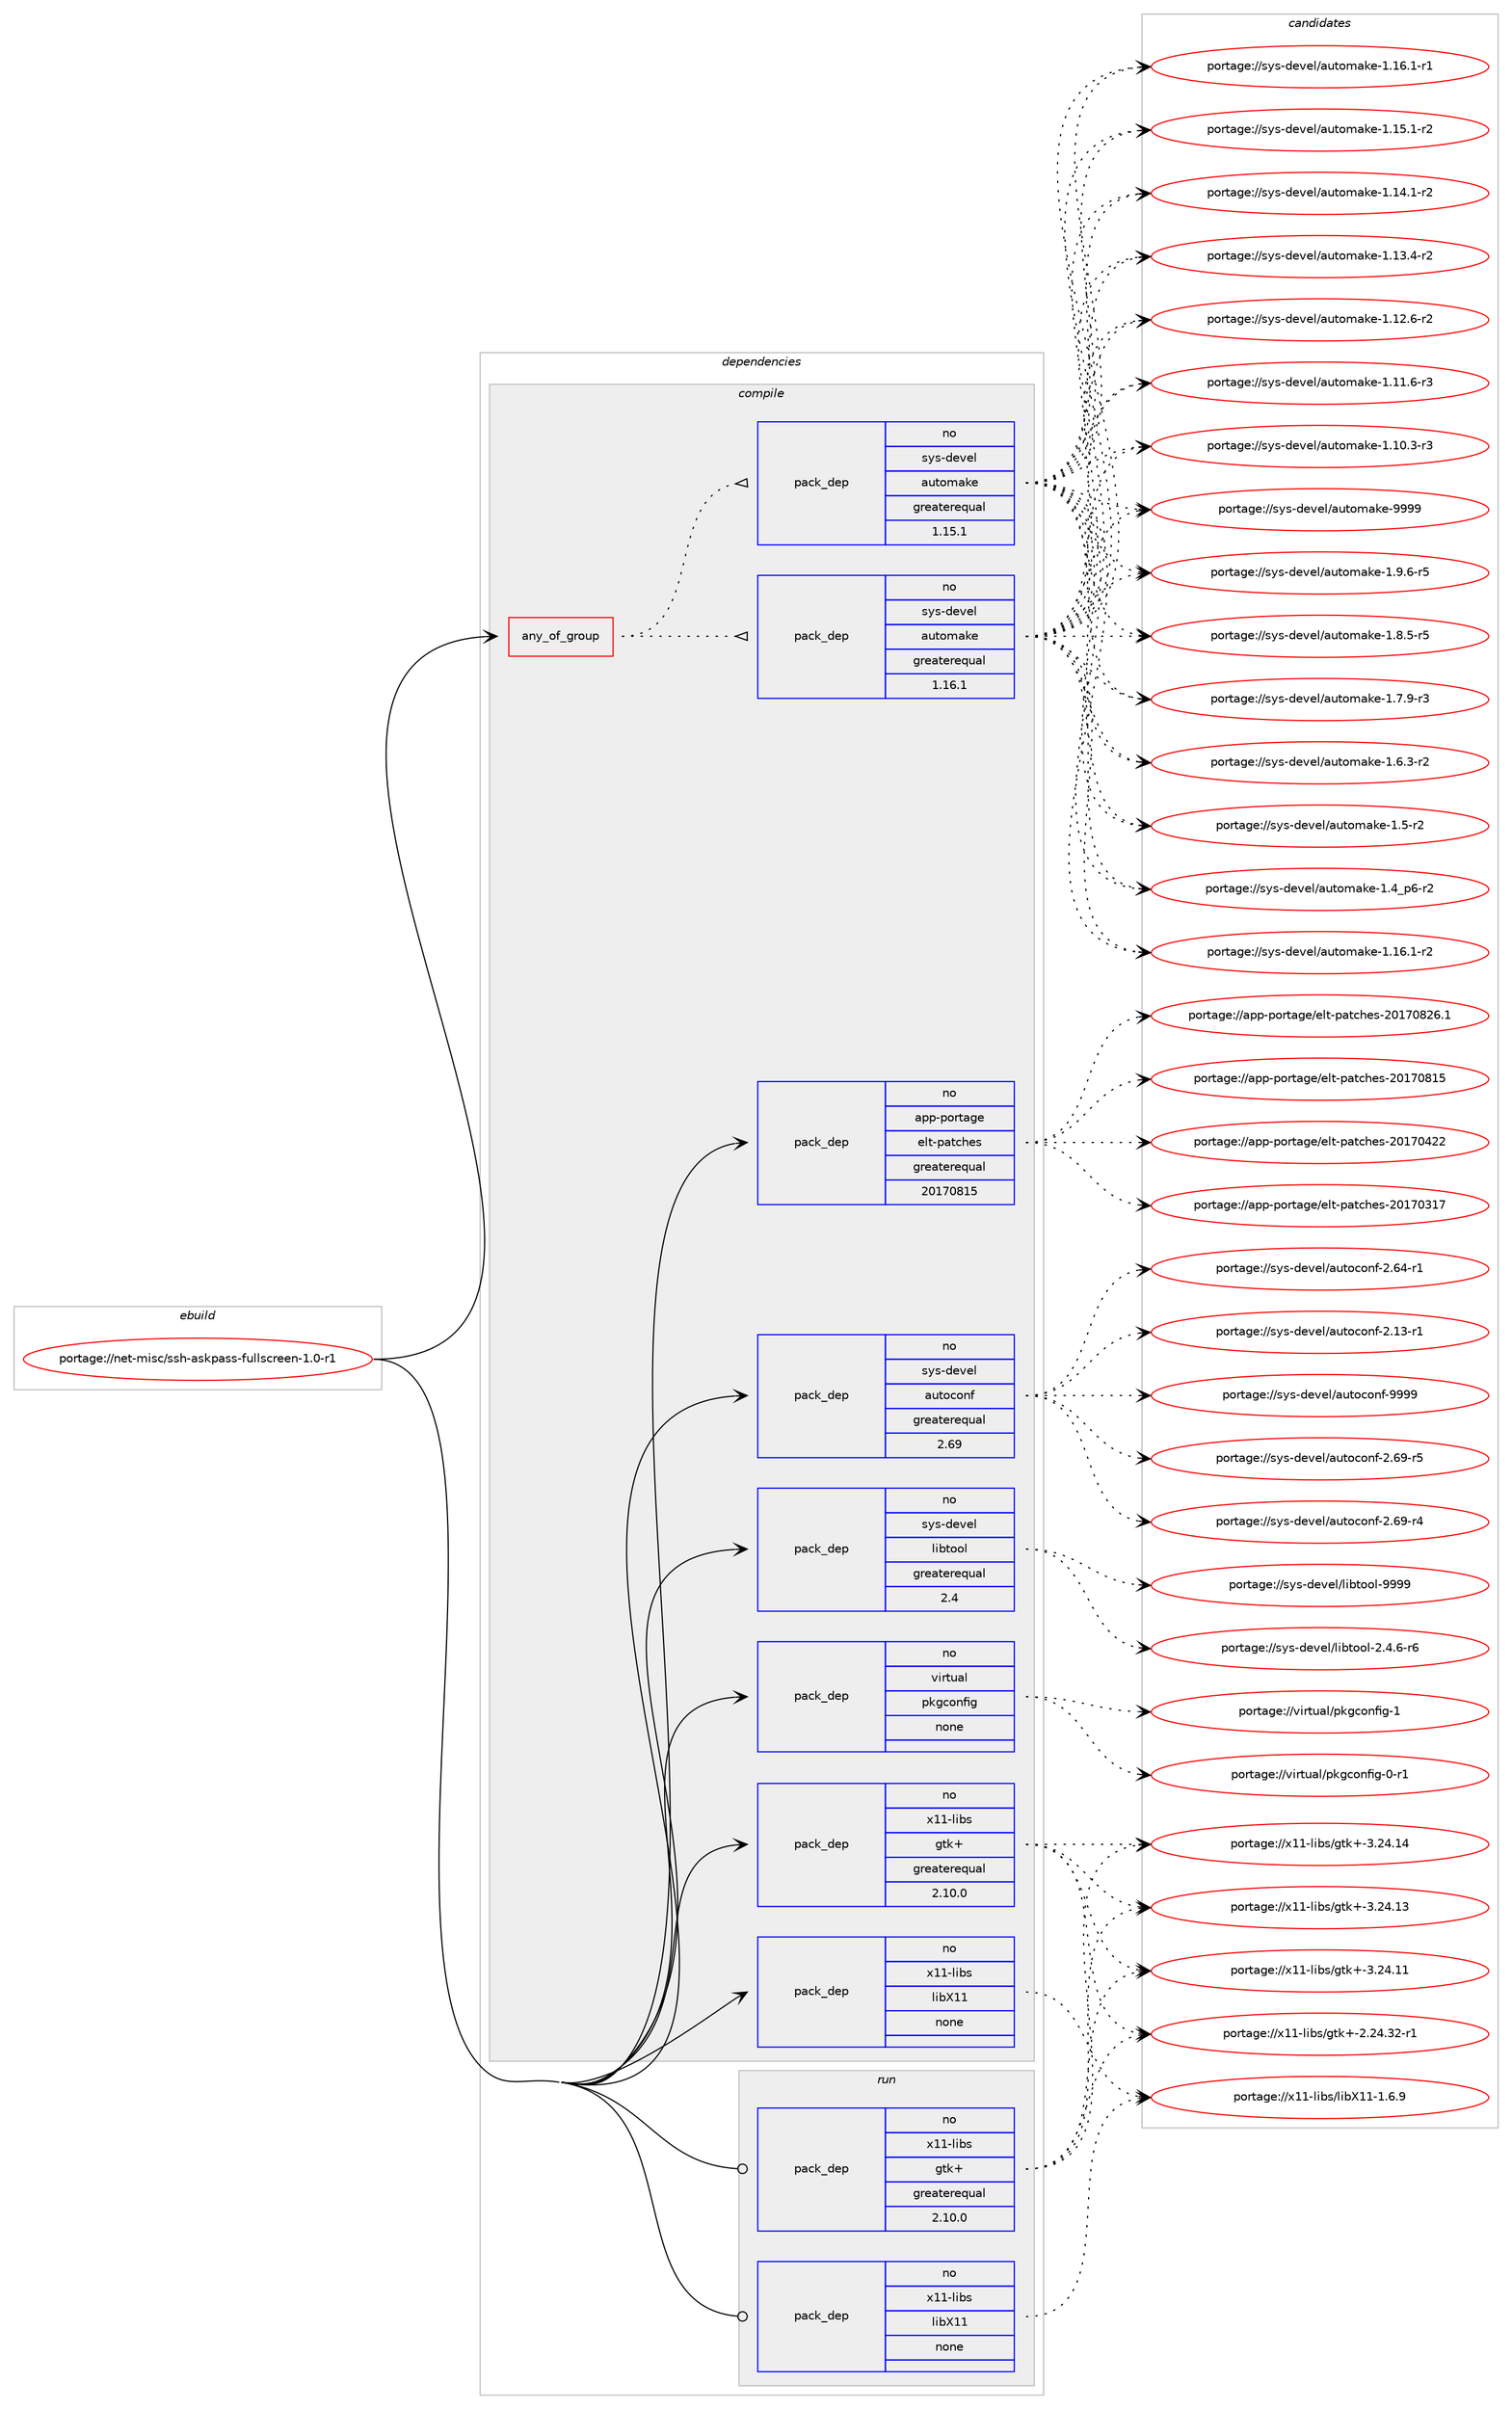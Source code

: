 digraph prolog {

# *************
# Graph options
# *************

newrank=true;
concentrate=true;
compound=true;
graph [rankdir=LR,fontname=Helvetica,fontsize=10,ranksep=1.5];#, ranksep=2.5, nodesep=0.2];
edge  [arrowhead=vee];
node  [fontname=Helvetica,fontsize=10];

# **********
# The ebuild
# **********

subgraph cluster_leftcol {
color=gray;
rank=same;
label=<<i>ebuild</i>>;
id [label="portage://net-misc/ssh-askpass-fullscreen-1.0-r1", color=red, width=4, href="../net-misc/ssh-askpass-fullscreen-1.0-r1.svg"];
}

# ****************
# The dependencies
# ****************

subgraph cluster_midcol {
color=gray;
label=<<i>dependencies</i>>;
subgraph cluster_compile {
fillcolor="#eeeeee";
style=filled;
label=<<i>compile</i>>;
subgraph any1339 {
dependency70720 [label=<<TABLE BORDER="0" CELLBORDER="1" CELLSPACING="0" CELLPADDING="4"><TR><TD CELLPADDING="10">any_of_group</TD></TR></TABLE>>, shape=none, color=red];subgraph pack55188 {
dependency70721 [label=<<TABLE BORDER="0" CELLBORDER="1" CELLSPACING="0" CELLPADDING="4" WIDTH="220"><TR><TD ROWSPAN="6" CELLPADDING="30">pack_dep</TD></TR><TR><TD WIDTH="110">no</TD></TR><TR><TD>sys-devel</TD></TR><TR><TD>automake</TD></TR><TR><TD>greaterequal</TD></TR><TR><TD>1.16.1</TD></TR></TABLE>>, shape=none, color=blue];
}
dependency70720:e -> dependency70721:w [weight=20,style="dotted",arrowhead="oinv"];
subgraph pack55189 {
dependency70722 [label=<<TABLE BORDER="0" CELLBORDER="1" CELLSPACING="0" CELLPADDING="4" WIDTH="220"><TR><TD ROWSPAN="6" CELLPADDING="30">pack_dep</TD></TR><TR><TD WIDTH="110">no</TD></TR><TR><TD>sys-devel</TD></TR><TR><TD>automake</TD></TR><TR><TD>greaterequal</TD></TR><TR><TD>1.15.1</TD></TR></TABLE>>, shape=none, color=blue];
}
dependency70720:e -> dependency70722:w [weight=20,style="dotted",arrowhead="oinv"];
}
id:e -> dependency70720:w [weight=20,style="solid",arrowhead="vee"];
subgraph pack55190 {
dependency70723 [label=<<TABLE BORDER="0" CELLBORDER="1" CELLSPACING="0" CELLPADDING="4" WIDTH="220"><TR><TD ROWSPAN="6" CELLPADDING="30">pack_dep</TD></TR><TR><TD WIDTH="110">no</TD></TR><TR><TD>app-portage</TD></TR><TR><TD>elt-patches</TD></TR><TR><TD>greaterequal</TD></TR><TR><TD>20170815</TD></TR></TABLE>>, shape=none, color=blue];
}
id:e -> dependency70723:w [weight=20,style="solid",arrowhead="vee"];
subgraph pack55191 {
dependency70724 [label=<<TABLE BORDER="0" CELLBORDER="1" CELLSPACING="0" CELLPADDING="4" WIDTH="220"><TR><TD ROWSPAN="6" CELLPADDING="30">pack_dep</TD></TR><TR><TD WIDTH="110">no</TD></TR><TR><TD>sys-devel</TD></TR><TR><TD>autoconf</TD></TR><TR><TD>greaterequal</TD></TR><TR><TD>2.69</TD></TR></TABLE>>, shape=none, color=blue];
}
id:e -> dependency70724:w [weight=20,style="solid",arrowhead="vee"];
subgraph pack55192 {
dependency70725 [label=<<TABLE BORDER="0" CELLBORDER="1" CELLSPACING="0" CELLPADDING="4" WIDTH="220"><TR><TD ROWSPAN="6" CELLPADDING="30">pack_dep</TD></TR><TR><TD WIDTH="110">no</TD></TR><TR><TD>sys-devel</TD></TR><TR><TD>libtool</TD></TR><TR><TD>greaterequal</TD></TR><TR><TD>2.4</TD></TR></TABLE>>, shape=none, color=blue];
}
id:e -> dependency70725:w [weight=20,style="solid",arrowhead="vee"];
subgraph pack55193 {
dependency70726 [label=<<TABLE BORDER="0" CELLBORDER="1" CELLSPACING="0" CELLPADDING="4" WIDTH="220"><TR><TD ROWSPAN="6" CELLPADDING="30">pack_dep</TD></TR><TR><TD WIDTH="110">no</TD></TR><TR><TD>virtual</TD></TR><TR><TD>pkgconfig</TD></TR><TR><TD>none</TD></TR><TR><TD></TD></TR></TABLE>>, shape=none, color=blue];
}
id:e -> dependency70726:w [weight=20,style="solid",arrowhead="vee"];
subgraph pack55194 {
dependency70727 [label=<<TABLE BORDER="0" CELLBORDER="1" CELLSPACING="0" CELLPADDING="4" WIDTH="220"><TR><TD ROWSPAN="6" CELLPADDING="30">pack_dep</TD></TR><TR><TD WIDTH="110">no</TD></TR><TR><TD>x11-libs</TD></TR><TR><TD>gtk+</TD></TR><TR><TD>greaterequal</TD></TR><TR><TD>2.10.0</TD></TR></TABLE>>, shape=none, color=blue];
}
id:e -> dependency70727:w [weight=20,style="solid",arrowhead="vee"];
subgraph pack55195 {
dependency70728 [label=<<TABLE BORDER="0" CELLBORDER="1" CELLSPACING="0" CELLPADDING="4" WIDTH="220"><TR><TD ROWSPAN="6" CELLPADDING="30">pack_dep</TD></TR><TR><TD WIDTH="110">no</TD></TR><TR><TD>x11-libs</TD></TR><TR><TD>libX11</TD></TR><TR><TD>none</TD></TR><TR><TD></TD></TR></TABLE>>, shape=none, color=blue];
}
id:e -> dependency70728:w [weight=20,style="solid",arrowhead="vee"];
}
subgraph cluster_compileandrun {
fillcolor="#eeeeee";
style=filled;
label=<<i>compile and run</i>>;
}
subgraph cluster_run {
fillcolor="#eeeeee";
style=filled;
label=<<i>run</i>>;
subgraph pack55196 {
dependency70729 [label=<<TABLE BORDER="0" CELLBORDER="1" CELLSPACING="0" CELLPADDING="4" WIDTH="220"><TR><TD ROWSPAN="6" CELLPADDING="30">pack_dep</TD></TR><TR><TD WIDTH="110">no</TD></TR><TR><TD>x11-libs</TD></TR><TR><TD>gtk+</TD></TR><TR><TD>greaterequal</TD></TR><TR><TD>2.10.0</TD></TR></TABLE>>, shape=none, color=blue];
}
id:e -> dependency70729:w [weight=20,style="solid",arrowhead="odot"];
subgraph pack55197 {
dependency70730 [label=<<TABLE BORDER="0" CELLBORDER="1" CELLSPACING="0" CELLPADDING="4" WIDTH="220"><TR><TD ROWSPAN="6" CELLPADDING="30">pack_dep</TD></TR><TR><TD WIDTH="110">no</TD></TR><TR><TD>x11-libs</TD></TR><TR><TD>libX11</TD></TR><TR><TD>none</TD></TR><TR><TD></TD></TR></TABLE>>, shape=none, color=blue];
}
id:e -> dependency70730:w [weight=20,style="solid",arrowhead="odot"];
}
}

# **************
# The candidates
# **************

subgraph cluster_choices {
rank=same;
color=gray;
label=<<i>candidates</i>>;

subgraph choice55188 {
color=black;
nodesep=1;
choice115121115451001011181011084797117116111109971071014557575757 [label="portage://sys-devel/automake-9999", color=red, width=4,href="../sys-devel/automake-9999.svg"];
choice115121115451001011181011084797117116111109971071014549465746544511453 [label="portage://sys-devel/automake-1.9.6-r5", color=red, width=4,href="../sys-devel/automake-1.9.6-r5.svg"];
choice115121115451001011181011084797117116111109971071014549465646534511453 [label="portage://sys-devel/automake-1.8.5-r5", color=red, width=4,href="../sys-devel/automake-1.8.5-r5.svg"];
choice115121115451001011181011084797117116111109971071014549465546574511451 [label="portage://sys-devel/automake-1.7.9-r3", color=red, width=4,href="../sys-devel/automake-1.7.9-r3.svg"];
choice115121115451001011181011084797117116111109971071014549465446514511450 [label="portage://sys-devel/automake-1.6.3-r2", color=red, width=4,href="../sys-devel/automake-1.6.3-r2.svg"];
choice11512111545100101118101108479711711611110997107101454946534511450 [label="portage://sys-devel/automake-1.5-r2", color=red, width=4,href="../sys-devel/automake-1.5-r2.svg"];
choice115121115451001011181011084797117116111109971071014549465295112544511450 [label="portage://sys-devel/automake-1.4_p6-r2", color=red, width=4,href="../sys-devel/automake-1.4_p6-r2.svg"];
choice11512111545100101118101108479711711611110997107101454946495446494511450 [label="portage://sys-devel/automake-1.16.1-r2", color=red, width=4,href="../sys-devel/automake-1.16.1-r2.svg"];
choice11512111545100101118101108479711711611110997107101454946495446494511449 [label="portage://sys-devel/automake-1.16.1-r1", color=red, width=4,href="../sys-devel/automake-1.16.1-r1.svg"];
choice11512111545100101118101108479711711611110997107101454946495346494511450 [label="portage://sys-devel/automake-1.15.1-r2", color=red, width=4,href="../sys-devel/automake-1.15.1-r2.svg"];
choice11512111545100101118101108479711711611110997107101454946495246494511450 [label="portage://sys-devel/automake-1.14.1-r2", color=red, width=4,href="../sys-devel/automake-1.14.1-r2.svg"];
choice11512111545100101118101108479711711611110997107101454946495146524511450 [label="portage://sys-devel/automake-1.13.4-r2", color=red, width=4,href="../sys-devel/automake-1.13.4-r2.svg"];
choice11512111545100101118101108479711711611110997107101454946495046544511450 [label="portage://sys-devel/automake-1.12.6-r2", color=red, width=4,href="../sys-devel/automake-1.12.6-r2.svg"];
choice11512111545100101118101108479711711611110997107101454946494946544511451 [label="portage://sys-devel/automake-1.11.6-r3", color=red, width=4,href="../sys-devel/automake-1.11.6-r3.svg"];
choice11512111545100101118101108479711711611110997107101454946494846514511451 [label="portage://sys-devel/automake-1.10.3-r3", color=red, width=4,href="../sys-devel/automake-1.10.3-r3.svg"];
dependency70721:e -> choice115121115451001011181011084797117116111109971071014557575757:w [style=dotted,weight="100"];
dependency70721:e -> choice115121115451001011181011084797117116111109971071014549465746544511453:w [style=dotted,weight="100"];
dependency70721:e -> choice115121115451001011181011084797117116111109971071014549465646534511453:w [style=dotted,weight="100"];
dependency70721:e -> choice115121115451001011181011084797117116111109971071014549465546574511451:w [style=dotted,weight="100"];
dependency70721:e -> choice115121115451001011181011084797117116111109971071014549465446514511450:w [style=dotted,weight="100"];
dependency70721:e -> choice11512111545100101118101108479711711611110997107101454946534511450:w [style=dotted,weight="100"];
dependency70721:e -> choice115121115451001011181011084797117116111109971071014549465295112544511450:w [style=dotted,weight="100"];
dependency70721:e -> choice11512111545100101118101108479711711611110997107101454946495446494511450:w [style=dotted,weight="100"];
dependency70721:e -> choice11512111545100101118101108479711711611110997107101454946495446494511449:w [style=dotted,weight="100"];
dependency70721:e -> choice11512111545100101118101108479711711611110997107101454946495346494511450:w [style=dotted,weight="100"];
dependency70721:e -> choice11512111545100101118101108479711711611110997107101454946495246494511450:w [style=dotted,weight="100"];
dependency70721:e -> choice11512111545100101118101108479711711611110997107101454946495146524511450:w [style=dotted,weight="100"];
dependency70721:e -> choice11512111545100101118101108479711711611110997107101454946495046544511450:w [style=dotted,weight="100"];
dependency70721:e -> choice11512111545100101118101108479711711611110997107101454946494946544511451:w [style=dotted,weight="100"];
dependency70721:e -> choice11512111545100101118101108479711711611110997107101454946494846514511451:w [style=dotted,weight="100"];
}
subgraph choice55189 {
color=black;
nodesep=1;
choice115121115451001011181011084797117116111109971071014557575757 [label="portage://sys-devel/automake-9999", color=red, width=4,href="../sys-devel/automake-9999.svg"];
choice115121115451001011181011084797117116111109971071014549465746544511453 [label="portage://sys-devel/automake-1.9.6-r5", color=red, width=4,href="../sys-devel/automake-1.9.6-r5.svg"];
choice115121115451001011181011084797117116111109971071014549465646534511453 [label="portage://sys-devel/automake-1.8.5-r5", color=red, width=4,href="../sys-devel/automake-1.8.5-r5.svg"];
choice115121115451001011181011084797117116111109971071014549465546574511451 [label="portage://sys-devel/automake-1.7.9-r3", color=red, width=4,href="../sys-devel/automake-1.7.9-r3.svg"];
choice115121115451001011181011084797117116111109971071014549465446514511450 [label="portage://sys-devel/automake-1.6.3-r2", color=red, width=4,href="../sys-devel/automake-1.6.3-r2.svg"];
choice11512111545100101118101108479711711611110997107101454946534511450 [label="portage://sys-devel/automake-1.5-r2", color=red, width=4,href="../sys-devel/automake-1.5-r2.svg"];
choice115121115451001011181011084797117116111109971071014549465295112544511450 [label="portage://sys-devel/automake-1.4_p6-r2", color=red, width=4,href="../sys-devel/automake-1.4_p6-r2.svg"];
choice11512111545100101118101108479711711611110997107101454946495446494511450 [label="portage://sys-devel/automake-1.16.1-r2", color=red, width=4,href="../sys-devel/automake-1.16.1-r2.svg"];
choice11512111545100101118101108479711711611110997107101454946495446494511449 [label="portage://sys-devel/automake-1.16.1-r1", color=red, width=4,href="../sys-devel/automake-1.16.1-r1.svg"];
choice11512111545100101118101108479711711611110997107101454946495346494511450 [label="portage://sys-devel/automake-1.15.1-r2", color=red, width=4,href="../sys-devel/automake-1.15.1-r2.svg"];
choice11512111545100101118101108479711711611110997107101454946495246494511450 [label="portage://sys-devel/automake-1.14.1-r2", color=red, width=4,href="../sys-devel/automake-1.14.1-r2.svg"];
choice11512111545100101118101108479711711611110997107101454946495146524511450 [label="portage://sys-devel/automake-1.13.4-r2", color=red, width=4,href="../sys-devel/automake-1.13.4-r2.svg"];
choice11512111545100101118101108479711711611110997107101454946495046544511450 [label="portage://sys-devel/automake-1.12.6-r2", color=red, width=4,href="../sys-devel/automake-1.12.6-r2.svg"];
choice11512111545100101118101108479711711611110997107101454946494946544511451 [label="portage://sys-devel/automake-1.11.6-r3", color=red, width=4,href="../sys-devel/automake-1.11.6-r3.svg"];
choice11512111545100101118101108479711711611110997107101454946494846514511451 [label="portage://sys-devel/automake-1.10.3-r3", color=red, width=4,href="../sys-devel/automake-1.10.3-r3.svg"];
dependency70722:e -> choice115121115451001011181011084797117116111109971071014557575757:w [style=dotted,weight="100"];
dependency70722:e -> choice115121115451001011181011084797117116111109971071014549465746544511453:w [style=dotted,weight="100"];
dependency70722:e -> choice115121115451001011181011084797117116111109971071014549465646534511453:w [style=dotted,weight="100"];
dependency70722:e -> choice115121115451001011181011084797117116111109971071014549465546574511451:w [style=dotted,weight="100"];
dependency70722:e -> choice115121115451001011181011084797117116111109971071014549465446514511450:w [style=dotted,weight="100"];
dependency70722:e -> choice11512111545100101118101108479711711611110997107101454946534511450:w [style=dotted,weight="100"];
dependency70722:e -> choice115121115451001011181011084797117116111109971071014549465295112544511450:w [style=dotted,weight="100"];
dependency70722:e -> choice11512111545100101118101108479711711611110997107101454946495446494511450:w [style=dotted,weight="100"];
dependency70722:e -> choice11512111545100101118101108479711711611110997107101454946495446494511449:w [style=dotted,weight="100"];
dependency70722:e -> choice11512111545100101118101108479711711611110997107101454946495346494511450:w [style=dotted,weight="100"];
dependency70722:e -> choice11512111545100101118101108479711711611110997107101454946495246494511450:w [style=dotted,weight="100"];
dependency70722:e -> choice11512111545100101118101108479711711611110997107101454946495146524511450:w [style=dotted,weight="100"];
dependency70722:e -> choice11512111545100101118101108479711711611110997107101454946495046544511450:w [style=dotted,weight="100"];
dependency70722:e -> choice11512111545100101118101108479711711611110997107101454946494946544511451:w [style=dotted,weight="100"];
dependency70722:e -> choice11512111545100101118101108479711711611110997107101454946494846514511451:w [style=dotted,weight="100"];
}
subgraph choice55190 {
color=black;
nodesep=1;
choice971121124511211111411697103101471011081164511297116991041011154550484955485650544649 [label="portage://app-portage/elt-patches-20170826.1", color=red, width=4,href="../app-portage/elt-patches-20170826.1.svg"];
choice97112112451121111141169710310147101108116451129711699104101115455048495548564953 [label="portage://app-portage/elt-patches-20170815", color=red, width=4,href="../app-portage/elt-patches-20170815.svg"];
choice97112112451121111141169710310147101108116451129711699104101115455048495548525050 [label="portage://app-portage/elt-patches-20170422", color=red, width=4,href="../app-portage/elt-patches-20170422.svg"];
choice97112112451121111141169710310147101108116451129711699104101115455048495548514955 [label="portage://app-portage/elt-patches-20170317", color=red, width=4,href="../app-portage/elt-patches-20170317.svg"];
dependency70723:e -> choice971121124511211111411697103101471011081164511297116991041011154550484955485650544649:w [style=dotted,weight="100"];
dependency70723:e -> choice97112112451121111141169710310147101108116451129711699104101115455048495548564953:w [style=dotted,weight="100"];
dependency70723:e -> choice97112112451121111141169710310147101108116451129711699104101115455048495548525050:w [style=dotted,weight="100"];
dependency70723:e -> choice97112112451121111141169710310147101108116451129711699104101115455048495548514955:w [style=dotted,weight="100"];
}
subgraph choice55191 {
color=black;
nodesep=1;
choice115121115451001011181011084797117116111991111101024557575757 [label="portage://sys-devel/autoconf-9999", color=red, width=4,href="../sys-devel/autoconf-9999.svg"];
choice1151211154510010111810110847971171161119911111010245504654574511453 [label="portage://sys-devel/autoconf-2.69-r5", color=red, width=4,href="../sys-devel/autoconf-2.69-r5.svg"];
choice1151211154510010111810110847971171161119911111010245504654574511452 [label="portage://sys-devel/autoconf-2.69-r4", color=red, width=4,href="../sys-devel/autoconf-2.69-r4.svg"];
choice1151211154510010111810110847971171161119911111010245504654524511449 [label="portage://sys-devel/autoconf-2.64-r1", color=red, width=4,href="../sys-devel/autoconf-2.64-r1.svg"];
choice1151211154510010111810110847971171161119911111010245504649514511449 [label="portage://sys-devel/autoconf-2.13-r1", color=red, width=4,href="../sys-devel/autoconf-2.13-r1.svg"];
dependency70724:e -> choice115121115451001011181011084797117116111991111101024557575757:w [style=dotted,weight="100"];
dependency70724:e -> choice1151211154510010111810110847971171161119911111010245504654574511453:w [style=dotted,weight="100"];
dependency70724:e -> choice1151211154510010111810110847971171161119911111010245504654574511452:w [style=dotted,weight="100"];
dependency70724:e -> choice1151211154510010111810110847971171161119911111010245504654524511449:w [style=dotted,weight="100"];
dependency70724:e -> choice1151211154510010111810110847971171161119911111010245504649514511449:w [style=dotted,weight="100"];
}
subgraph choice55192 {
color=black;
nodesep=1;
choice1151211154510010111810110847108105981161111111084557575757 [label="portage://sys-devel/libtool-9999", color=red, width=4,href="../sys-devel/libtool-9999.svg"];
choice1151211154510010111810110847108105981161111111084550465246544511454 [label="portage://sys-devel/libtool-2.4.6-r6", color=red, width=4,href="../sys-devel/libtool-2.4.6-r6.svg"];
dependency70725:e -> choice1151211154510010111810110847108105981161111111084557575757:w [style=dotted,weight="100"];
dependency70725:e -> choice1151211154510010111810110847108105981161111111084550465246544511454:w [style=dotted,weight="100"];
}
subgraph choice55193 {
color=black;
nodesep=1;
choice1181051141161179710847112107103991111101021051034549 [label="portage://virtual/pkgconfig-1", color=red, width=4,href="../virtual/pkgconfig-1.svg"];
choice11810511411611797108471121071039911111010210510345484511449 [label="portage://virtual/pkgconfig-0-r1", color=red, width=4,href="../virtual/pkgconfig-0-r1.svg"];
dependency70726:e -> choice1181051141161179710847112107103991111101021051034549:w [style=dotted,weight="100"];
dependency70726:e -> choice11810511411611797108471121071039911111010210510345484511449:w [style=dotted,weight="100"];
}
subgraph choice55194 {
color=black;
nodesep=1;
choice1204949451081059811547103116107434551465052464952 [label="portage://x11-libs/gtk+-3.24.14", color=red, width=4,href="../x11-libs/gtk+-3.24.14.svg"];
choice1204949451081059811547103116107434551465052464951 [label="portage://x11-libs/gtk+-3.24.13", color=red, width=4,href="../x11-libs/gtk+-3.24.13.svg"];
choice1204949451081059811547103116107434551465052464949 [label="portage://x11-libs/gtk+-3.24.11", color=red, width=4,href="../x11-libs/gtk+-3.24.11.svg"];
choice12049494510810598115471031161074345504650524651504511449 [label="portage://x11-libs/gtk+-2.24.32-r1", color=red, width=4,href="../x11-libs/gtk+-2.24.32-r1.svg"];
dependency70727:e -> choice1204949451081059811547103116107434551465052464952:w [style=dotted,weight="100"];
dependency70727:e -> choice1204949451081059811547103116107434551465052464951:w [style=dotted,weight="100"];
dependency70727:e -> choice1204949451081059811547103116107434551465052464949:w [style=dotted,weight="100"];
dependency70727:e -> choice12049494510810598115471031161074345504650524651504511449:w [style=dotted,weight="100"];
}
subgraph choice55195 {
color=black;
nodesep=1;
choice120494945108105981154710810598884949454946544657 [label="portage://x11-libs/libX11-1.6.9", color=red, width=4,href="../x11-libs/libX11-1.6.9.svg"];
dependency70728:e -> choice120494945108105981154710810598884949454946544657:w [style=dotted,weight="100"];
}
subgraph choice55196 {
color=black;
nodesep=1;
choice1204949451081059811547103116107434551465052464952 [label="portage://x11-libs/gtk+-3.24.14", color=red, width=4,href="../x11-libs/gtk+-3.24.14.svg"];
choice1204949451081059811547103116107434551465052464951 [label="portage://x11-libs/gtk+-3.24.13", color=red, width=4,href="../x11-libs/gtk+-3.24.13.svg"];
choice1204949451081059811547103116107434551465052464949 [label="portage://x11-libs/gtk+-3.24.11", color=red, width=4,href="../x11-libs/gtk+-3.24.11.svg"];
choice12049494510810598115471031161074345504650524651504511449 [label="portage://x11-libs/gtk+-2.24.32-r1", color=red, width=4,href="../x11-libs/gtk+-2.24.32-r1.svg"];
dependency70729:e -> choice1204949451081059811547103116107434551465052464952:w [style=dotted,weight="100"];
dependency70729:e -> choice1204949451081059811547103116107434551465052464951:w [style=dotted,weight="100"];
dependency70729:e -> choice1204949451081059811547103116107434551465052464949:w [style=dotted,weight="100"];
dependency70729:e -> choice12049494510810598115471031161074345504650524651504511449:w [style=dotted,weight="100"];
}
subgraph choice55197 {
color=black;
nodesep=1;
choice120494945108105981154710810598884949454946544657 [label="portage://x11-libs/libX11-1.6.9", color=red, width=4,href="../x11-libs/libX11-1.6.9.svg"];
dependency70730:e -> choice120494945108105981154710810598884949454946544657:w [style=dotted,weight="100"];
}
}

}
